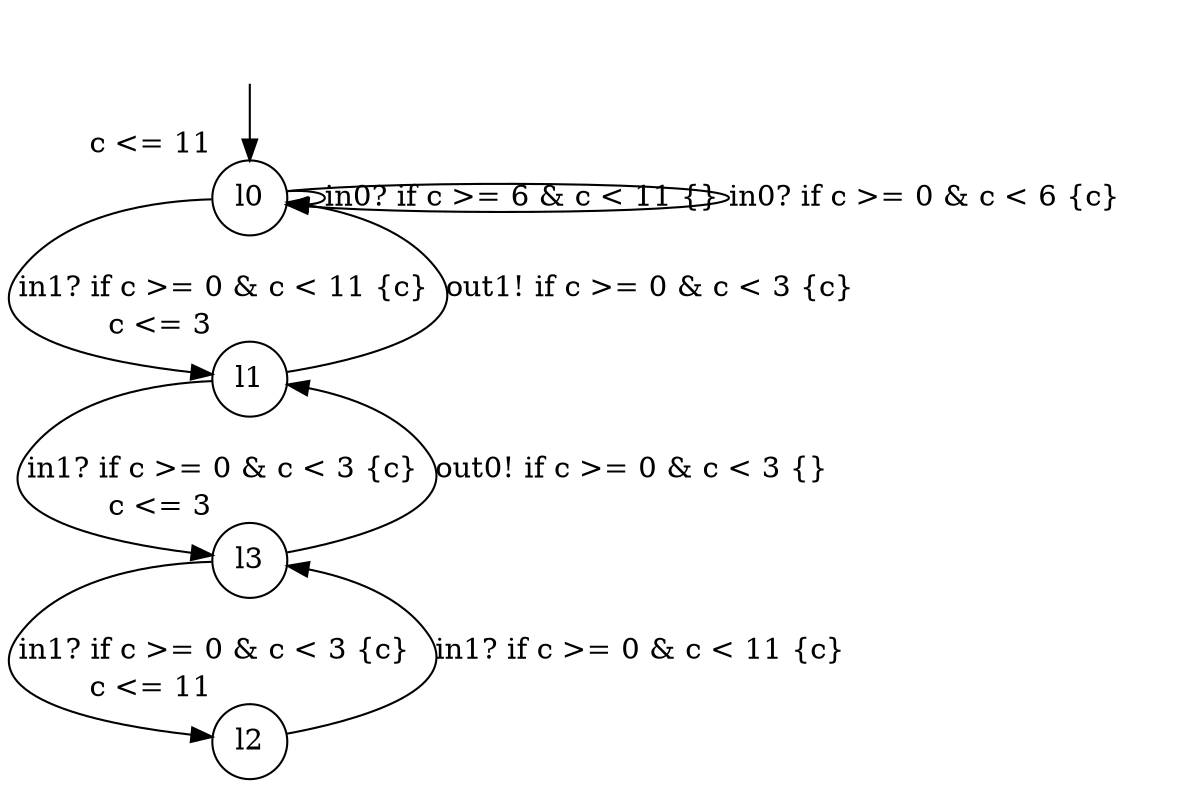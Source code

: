 digraph g {
__start0 [label="" shape="none"];
l0 [shape="circle" margin=0 label="l0", xlabel="c <= 11"];
l1 [shape="circle" margin=0 label="l1", xlabel="c <= 3"];
l2 [shape="circle" margin=0 label="l2", xlabel="c <= 11"];
l3 [shape="circle" margin=0 label="l3", xlabel="c <= 3"];
l0 -> l0 [label="in0? if c >= 6 & c < 11 {} "];
l0 -> l1 [label="in1? if c >= 0 & c < 11 {c} "];
l0 -> l0 [label="in0? if c >= 0 & c < 6 {c} "];
l1 -> l0 [label="out1! if c >= 0 & c < 3 {c} "];
l1 -> l3 [label="in1? if c >= 0 & c < 3 {c} "];
l2 -> l3 [label="in1? if c >= 0 & c < 11 {c} "];
l3 -> l2 [label="in1? if c >= 0 & c < 3 {c} "];
l3 -> l1 [label="out0! if c >= 0 & c < 3 {} "];
__start0 -> l0;
}
